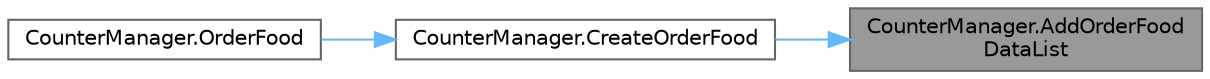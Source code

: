 digraph "CounterManager.AddOrderFoodDataList"
{
 // LATEX_PDF_SIZE
  bgcolor="transparent";
  edge [fontname=Helvetica,fontsize=10,labelfontname=Helvetica,labelfontsize=10];
  node [fontname=Helvetica,fontsize=10,shape=box,height=0.2,width=0.4];
  rankdir="RL";
  Node1 [id="Node000001",label="CounterManager.AddOrderFood\lDataList",height=0.2,width=0.4,color="gray40", fillcolor="grey60", style="filled", fontcolor="black",tooltip=" "];
  Node1 -> Node2 [id="edge3_Node000001_Node000002",dir="back",color="steelblue1",style="solid",tooltip=" "];
  Node2 [id="Node000002",label="CounterManager.CreateOrderFood",height=0.2,width=0.4,color="grey40", fillcolor="white", style="filled",URL="$class_counter_manager.html#a9948b79dd6b95ddeb00ec92d1083f5ff",tooltip=" "];
  Node2 -> Node3 [id="edge4_Node000002_Node000003",dir="back",color="steelblue1",style="solid",tooltip=" "];
  Node3 [id="Node000003",label="CounterManager.OrderFood",height=0.2,width=0.4,color="grey40", fillcolor="white", style="filled",URL="$class_counter_manager.html#aa9e7cde1b6c43f2ee7139b394dc7133b",tooltip="注文料理を受け取る"];
}
